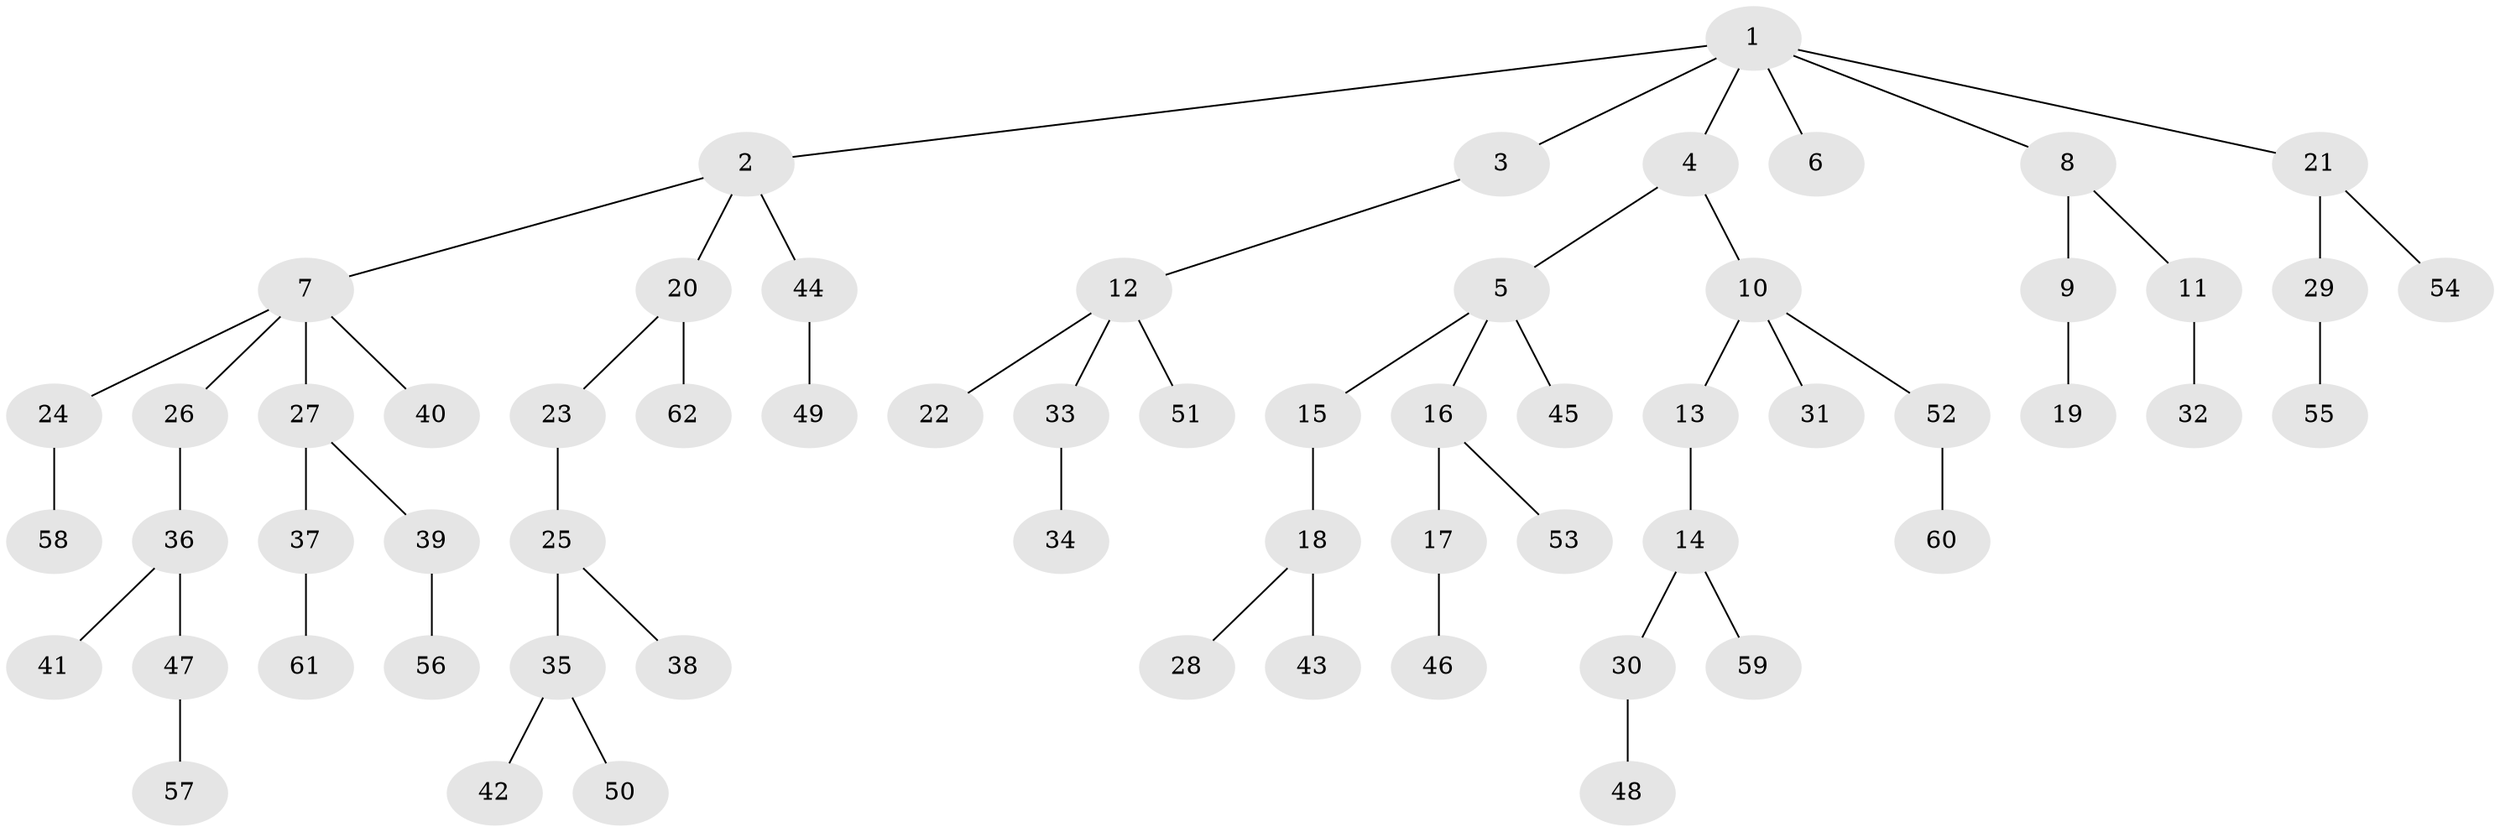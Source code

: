 // Generated by graph-tools (version 1.1) at 2025/15/03/09/25 04:15:23]
// undirected, 62 vertices, 61 edges
graph export_dot {
graph [start="1"]
  node [color=gray90,style=filled];
  1;
  2;
  3;
  4;
  5;
  6;
  7;
  8;
  9;
  10;
  11;
  12;
  13;
  14;
  15;
  16;
  17;
  18;
  19;
  20;
  21;
  22;
  23;
  24;
  25;
  26;
  27;
  28;
  29;
  30;
  31;
  32;
  33;
  34;
  35;
  36;
  37;
  38;
  39;
  40;
  41;
  42;
  43;
  44;
  45;
  46;
  47;
  48;
  49;
  50;
  51;
  52;
  53;
  54;
  55;
  56;
  57;
  58;
  59;
  60;
  61;
  62;
  1 -- 2;
  1 -- 3;
  1 -- 4;
  1 -- 6;
  1 -- 8;
  1 -- 21;
  2 -- 7;
  2 -- 20;
  2 -- 44;
  3 -- 12;
  4 -- 5;
  4 -- 10;
  5 -- 15;
  5 -- 16;
  5 -- 45;
  7 -- 24;
  7 -- 26;
  7 -- 27;
  7 -- 40;
  8 -- 9;
  8 -- 11;
  9 -- 19;
  10 -- 13;
  10 -- 31;
  10 -- 52;
  11 -- 32;
  12 -- 22;
  12 -- 33;
  12 -- 51;
  13 -- 14;
  14 -- 30;
  14 -- 59;
  15 -- 18;
  16 -- 17;
  16 -- 53;
  17 -- 46;
  18 -- 28;
  18 -- 43;
  20 -- 23;
  20 -- 62;
  21 -- 29;
  21 -- 54;
  23 -- 25;
  24 -- 58;
  25 -- 35;
  25 -- 38;
  26 -- 36;
  27 -- 37;
  27 -- 39;
  29 -- 55;
  30 -- 48;
  33 -- 34;
  35 -- 42;
  35 -- 50;
  36 -- 41;
  36 -- 47;
  37 -- 61;
  39 -- 56;
  44 -- 49;
  47 -- 57;
  52 -- 60;
}
